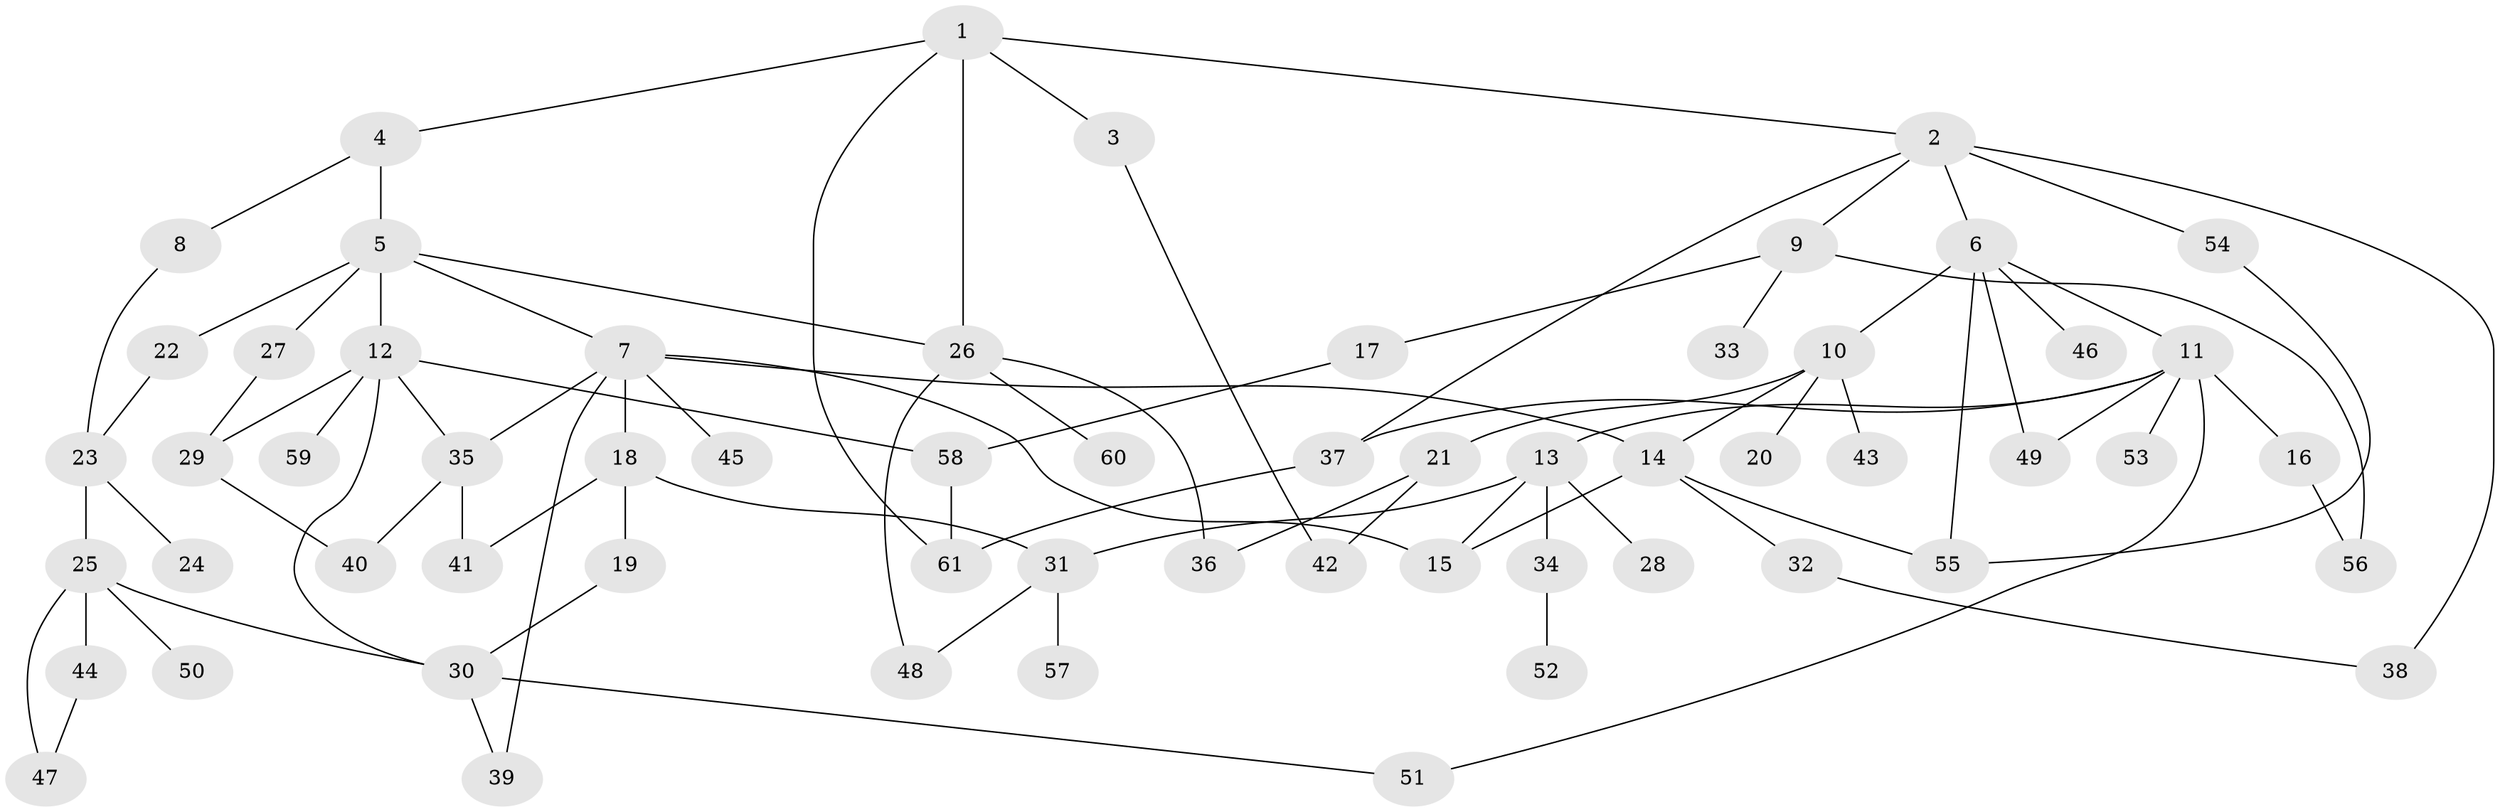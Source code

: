 // coarse degree distribution, {8: 0.08333333333333333, 5: 0.1111111111111111, 10: 0.05555555555555555, 4: 0.08333333333333333, 2: 0.2777777777777778, 3: 0.1111111111111111, 1: 0.2777777777777778}
// Generated by graph-tools (version 1.1) at 2025/17/03/04/25 18:17:01]
// undirected, 61 vertices, 87 edges
graph export_dot {
graph [start="1"]
  node [color=gray90,style=filled];
  1;
  2;
  3;
  4;
  5;
  6;
  7;
  8;
  9;
  10;
  11;
  12;
  13;
  14;
  15;
  16;
  17;
  18;
  19;
  20;
  21;
  22;
  23;
  24;
  25;
  26;
  27;
  28;
  29;
  30;
  31;
  32;
  33;
  34;
  35;
  36;
  37;
  38;
  39;
  40;
  41;
  42;
  43;
  44;
  45;
  46;
  47;
  48;
  49;
  50;
  51;
  52;
  53;
  54;
  55;
  56;
  57;
  58;
  59;
  60;
  61;
  1 -- 2;
  1 -- 3;
  1 -- 4;
  1 -- 61;
  1 -- 26;
  2 -- 6;
  2 -- 9;
  2 -- 37;
  2 -- 38;
  2 -- 54;
  3 -- 42;
  4 -- 5;
  4 -- 8;
  5 -- 7;
  5 -- 12;
  5 -- 22;
  5 -- 26;
  5 -- 27;
  6 -- 10;
  6 -- 11;
  6 -- 46;
  6 -- 49;
  6 -- 55;
  7 -- 14;
  7 -- 18;
  7 -- 45;
  7 -- 39;
  7 -- 35;
  7 -- 15;
  8 -- 23;
  9 -- 17;
  9 -- 33;
  9 -- 56;
  10 -- 20;
  10 -- 21;
  10 -- 43;
  10 -- 14;
  11 -- 13;
  11 -- 16;
  11 -- 53;
  11 -- 37;
  11 -- 51;
  11 -- 49;
  12 -- 29;
  12 -- 30;
  12 -- 35;
  12 -- 59;
  12 -- 58;
  13 -- 15;
  13 -- 28;
  13 -- 31;
  13 -- 34;
  14 -- 32;
  14 -- 55;
  14 -- 15;
  16 -- 56;
  17 -- 58;
  18 -- 19;
  18 -- 41;
  18 -- 31;
  19 -- 30;
  21 -- 42;
  21 -- 36;
  22 -- 23;
  23 -- 24;
  23 -- 25;
  25 -- 44;
  25 -- 50;
  25 -- 30;
  25 -- 47;
  26 -- 36;
  26 -- 48;
  26 -- 60;
  27 -- 29;
  29 -- 40;
  30 -- 39;
  30 -- 51;
  31 -- 57;
  31 -- 48;
  32 -- 38;
  34 -- 52;
  35 -- 40;
  35 -- 41;
  37 -- 61;
  44 -- 47;
  54 -- 55;
  58 -- 61;
}
